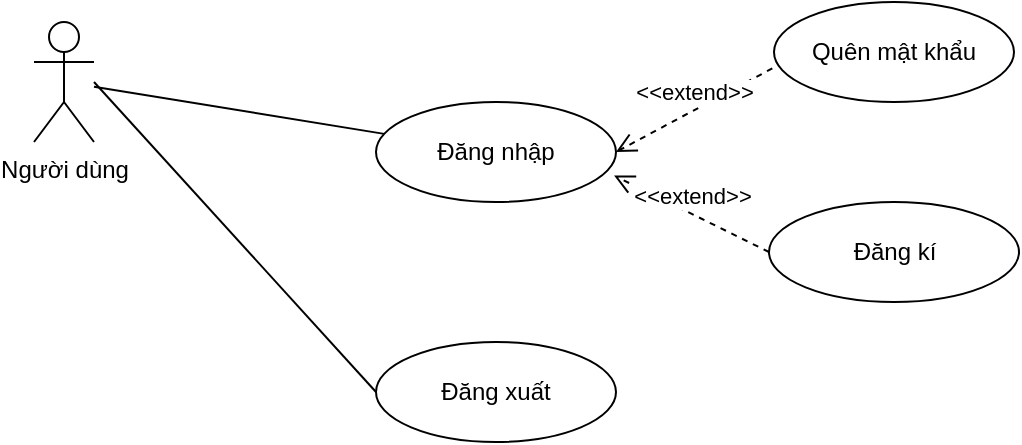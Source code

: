 <mxfile version="24.4.0" type="device">
  <diagram name="Trang-1" id="RufHjK9E6aXaLeSwLsm4">
    <mxGraphModel dx="1042" dy="577" grid="1" gridSize="10" guides="1" tooltips="1" connect="1" arrows="1" fold="1" page="1" pageScale="1" pageWidth="827" pageHeight="1169" math="0" shadow="0">
      <root>
        <mxCell id="0" />
        <mxCell id="1" parent="0" />
        <mxCell id="5sREDWAVeBpTvNdoZHE6-1" value="Người dùng" style="shape=umlActor;verticalLabelPosition=bottom;verticalAlign=top;html=1;outlineConnect=0;" vertex="1" parent="1">
          <mxGeometry x="100" y="270" width="30" height="60" as="geometry" />
        </mxCell>
        <mxCell id="5sREDWAVeBpTvNdoZHE6-3" value="Đăng nhập" style="ellipse;whiteSpace=wrap;html=1;" vertex="1" parent="1">
          <mxGeometry x="271" y="310" width="120" height="50" as="geometry" />
        </mxCell>
        <mxCell id="5sREDWAVeBpTvNdoZHE6-6" value="Quên mật khẩu" style="ellipse;whiteSpace=wrap;html=1;" vertex="1" parent="1">
          <mxGeometry x="470" y="260" width="120" height="50" as="geometry" />
        </mxCell>
        <mxCell id="5sREDWAVeBpTvNdoZHE6-7" value="" style="endArrow=none;html=1;rounded=0;" edge="1" parent="1" source="5sREDWAVeBpTvNdoZHE6-1" target="5sREDWAVeBpTvNdoZHE6-3">
          <mxGeometry width="50" height="50" relative="1" as="geometry">
            <mxPoint x="171" y="360" as="sourcePoint" />
            <mxPoint x="221" y="310" as="targetPoint" />
          </mxGeometry>
        </mxCell>
        <mxCell id="5sREDWAVeBpTvNdoZHE6-16" value="Đăng kí" style="ellipse;whiteSpace=wrap;html=1;" vertex="1" parent="1">
          <mxGeometry x="467.5" y="360" width="125" height="50" as="geometry" />
        </mxCell>
        <mxCell id="5sREDWAVeBpTvNdoZHE6-18" value="Đăng xuất" style="ellipse;whiteSpace=wrap;html=1;" vertex="1" parent="1">
          <mxGeometry x="271" y="430" width="120" height="50" as="geometry" />
        </mxCell>
        <mxCell id="5sREDWAVeBpTvNdoZHE6-19" value="" style="endArrow=none;html=1;rounded=0;entryX=0;entryY=0.5;entryDx=0;entryDy=0;" edge="1" parent="1" target="5sREDWAVeBpTvNdoZHE6-18">
          <mxGeometry width="50" height="50" relative="1" as="geometry">
            <mxPoint x="130" y="300" as="sourcePoint" />
            <mxPoint x="281" y="343" as="targetPoint" />
          </mxGeometry>
        </mxCell>
        <mxCell id="5sREDWAVeBpTvNdoZHE6-20" value="&amp;lt;&amp;lt;extend&amp;gt;&amp;gt;" style="html=1;verticalAlign=bottom;endArrow=open;dashed=1;endSize=8;curved=0;rounded=0;exitX=0;exitY=0.5;exitDx=0;exitDy=0;entryX=0.992;entryY=0.736;entryDx=0;entryDy=0;entryPerimeter=0;" edge="1" parent="1" source="5sREDWAVeBpTvNdoZHE6-16" target="5sREDWAVeBpTvNdoZHE6-3">
          <mxGeometry relative="1" as="geometry">
            <mxPoint x="480" y="420" as="sourcePoint" />
            <mxPoint x="400" y="420" as="targetPoint" />
          </mxGeometry>
        </mxCell>
        <mxCell id="5sREDWAVeBpTvNdoZHE6-21" value="&amp;lt;&amp;lt;extend&amp;gt;&amp;gt;" style="html=1;verticalAlign=bottom;endArrow=open;dashed=1;endSize=8;curved=0;rounded=0;exitX=-0.007;exitY=0.664;exitDx=0;exitDy=0;entryX=1;entryY=0.5;entryDx=0;entryDy=0;exitPerimeter=0;" edge="1" parent="1" source="5sREDWAVeBpTvNdoZHE6-6" target="5sREDWAVeBpTvNdoZHE6-3">
          <mxGeometry relative="1" as="geometry">
            <mxPoint x="478" y="330" as="sourcePoint" />
            <mxPoint x="400" y="292" as="targetPoint" />
          </mxGeometry>
        </mxCell>
      </root>
    </mxGraphModel>
  </diagram>
</mxfile>
